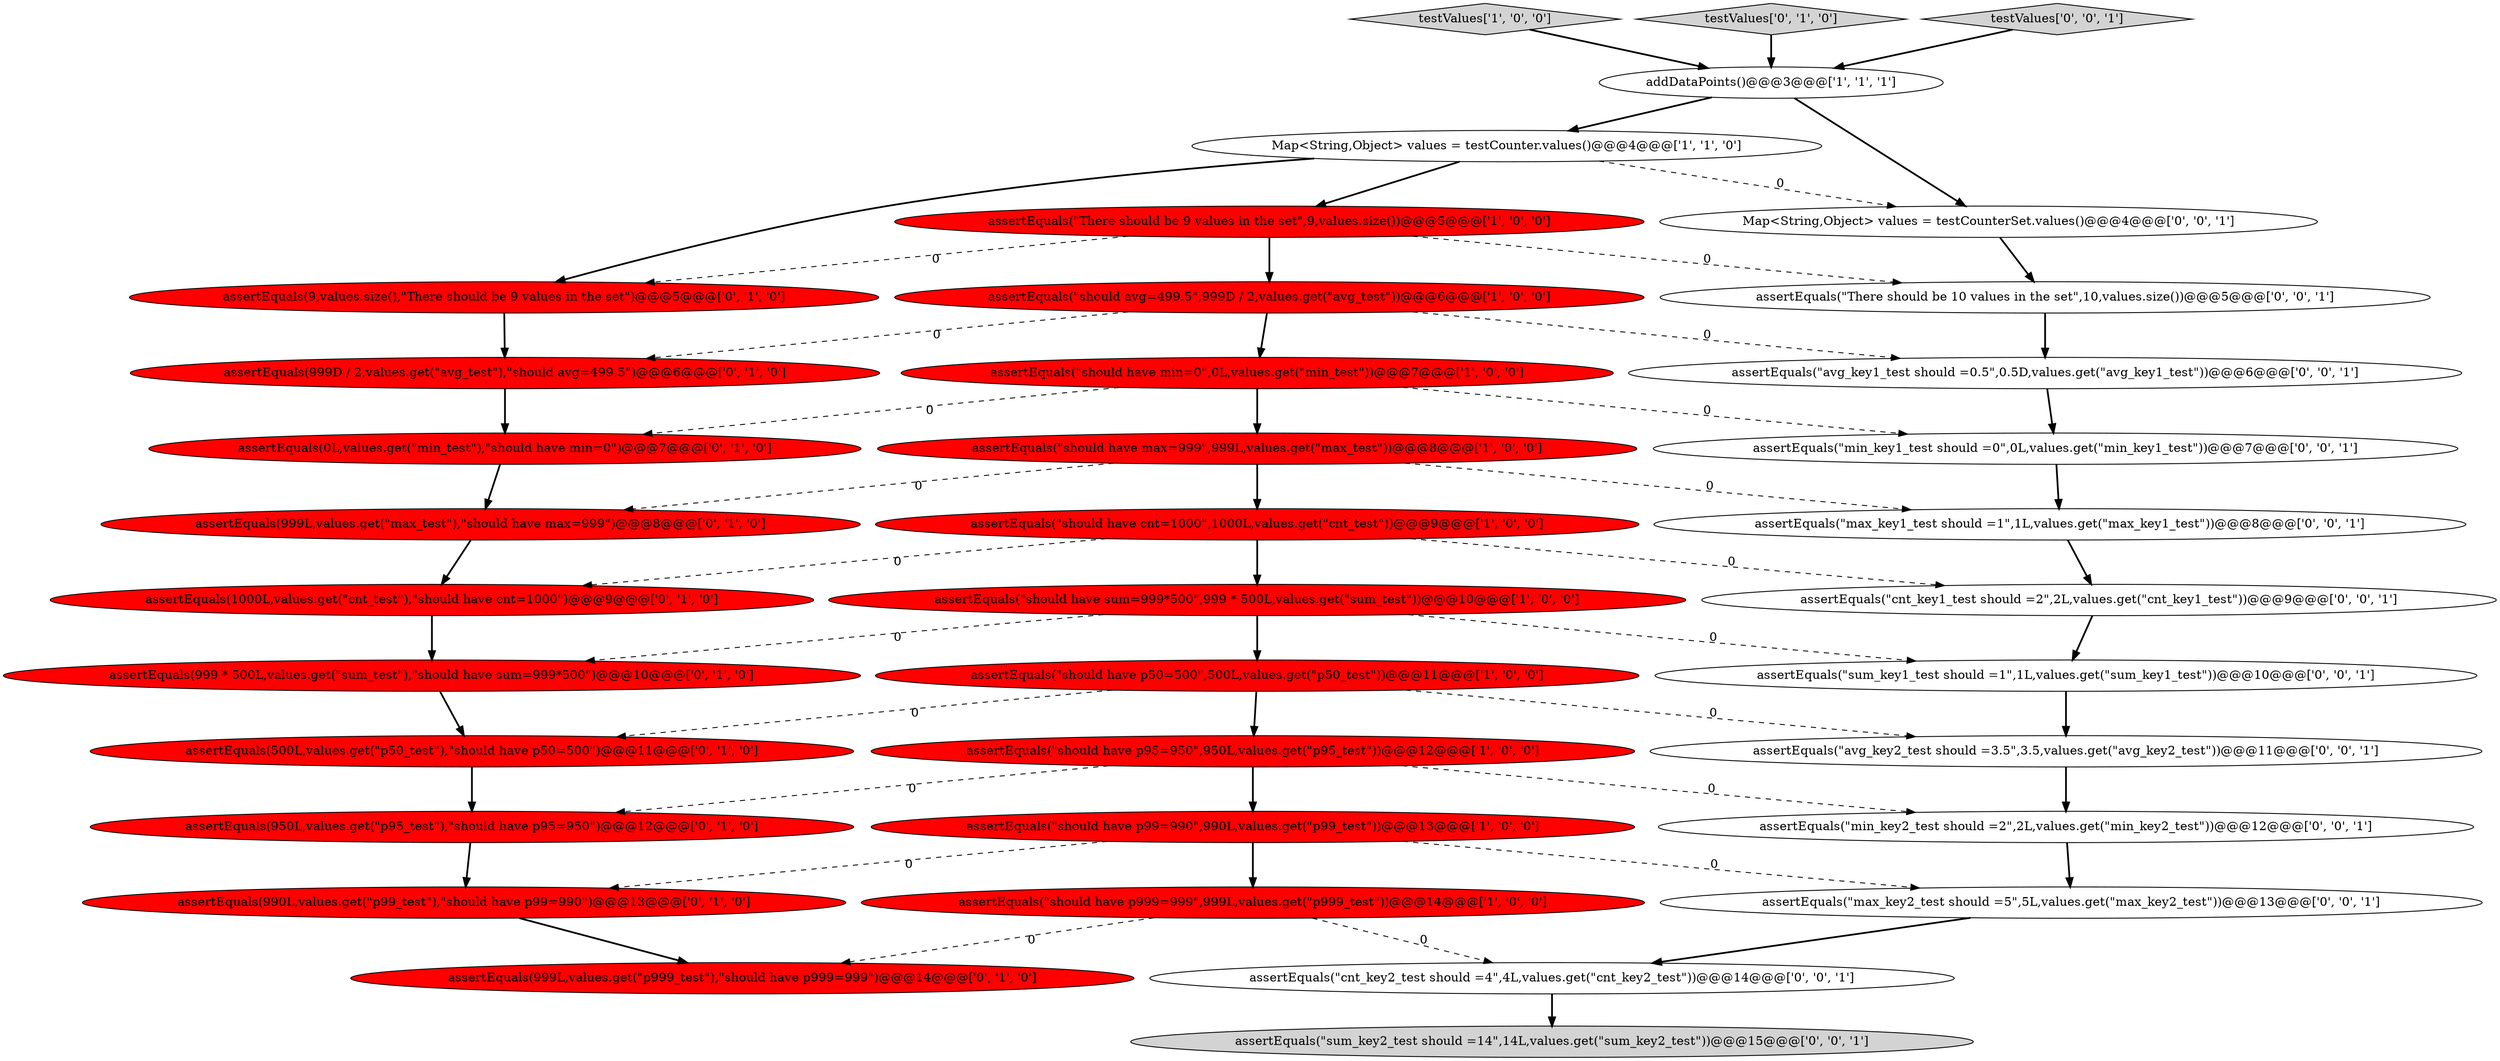 digraph {
17 [style = filled, label = "assertEquals(999L,values.get(\"max_test\"),\"should have max=999\")@@@8@@@['0', '1', '0']", fillcolor = red, shape = ellipse image = "AAA1AAABBB2BBB"];
18 [style = filled, label = "assertEquals(950L,values.get(\"p95_test\"),\"should have p95=950\")@@@12@@@['0', '1', '0']", fillcolor = red, shape = ellipse image = "AAA1AAABBB2BBB"];
14 [style = filled, label = "assertEquals(999D / 2,values.get(\"avg_test\"),\"should avg=499.5\")@@@6@@@['0', '1', '0']", fillcolor = red, shape = ellipse image = "AAA1AAABBB2BBB"];
4 [style = filled, label = "testValues['1', '0', '0']", fillcolor = lightgray, shape = diamond image = "AAA0AAABBB1BBB"];
24 [style = filled, label = "assertEquals(\"max_key1_test should =1\",1L,values.get(\"max_key1_test\"))@@@8@@@['0', '0', '1']", fillcolor = white, shape = ellipse image = "AAA0AAABBB3BBB"];
5 [style = filled, label = "assertEquals(\"should avg=499.5\",999D / 2,values.get(\"avg_test\"))@@@6@@@['1', '0', '0']", fillcolor = red, shape = ellipse image = "AAA1AAABBB1BBB"];
3 [style = filled, label = "assertEquals(\"should have p99=990\",990L,values.get(\"p99_test\"))@@@13@@@['1', '0', '0']", fillcolor = red, shape = ellipse image = "AAA1AAABBB1BBB"];
1 [style = filled, label = "Map<String,Object> values = testCounter.values()@@@4@@@['1', '1', '0']", fillcolor = white, shape = ellipse image = "AAA0AAABBB1BBB"];
15 [style = filled, label = "assertEquals(500L,values.get(\"p50_test\"),\"should have p50=500\")@@@11@@@['0', '1', '0']", fillcolor = red, shape = ellipse image = "AAA1AAABBB2BBB"];
10 [style = filled, label = "assertEquals(\"should have max=999\",999L,values.get(\"max_test\"))@@@8@@@['1', '0', '0']", fillcolor = red, shape = ellipse image = "AAA1AAABBB1BBB"];
9 [style = filled, label = "assertEquals(\"should have p95=950\",950L,values.get(\"p95_test\"))@@@12@@@['1', '0', '0']", fillcolor = red, shape = ellipse image = "AAA1AAABBB1BBB"];
36 [style = filled, label = "assertEquals(\"avg_key2_test should =3.5\",3.5,values.get(\"avg_key2_test\"))@@@11@@@['0', '0', '1']", fillcolor = white, shape = ellipse image = "AAA0AAABBB3BBB"];
28 [style = filled, label = "assertEquals(\"avg_key1_test should =0.5\",0.5D,values.get(\"avg_key1_test\"))@@@6@@@['0', '0', '1']", fillcolor = white, shape = ellipse image = "AAA0AAABBB3BBB"];
0 [style = filled, label = "assertEquals(\"should have p999=999\",999L,values.get(\"p999_test\"))@@@14@@@['1', '0', '0']", fillcolor = red, shape = ellipse image = "AAA1AAABBB1BBB"];
25 [style = filled, label = "assertEquals(\"min_key2_test should =2\",2L,values.get(\"min_key2_test\"))@@@12@@@['0', '0', '1']", fillcolor = white, shape = ellipse image = "AAA0AAABBB3BBB"];
16 [style = filled, label = "testValues['0', '1', '0']", fillcolor = lightgray, shape = diamond image = "AAA0AAABBB2BBB"];
19 [style = filled, label = "assertEquals(999L,values.get(\"p999_test\"),\"should have p999=999\")@@@14@@@['0', '1', '0']", fillcolor = red, shape = ellipse image = "AAA1AAABBB2BBB"];
2 [style = filled, label = "assertEquals(\"should have sum=999*500\",999 * 500L,values.get(\"sum_test\"))@@@10@@@['1', '0', '0']", fillcolor = red, shape = ellipse image = "AAA1AAABBB1BBB"];
13 [style = filled, label = "assertEquals(0L,values.get(\"min_test\"),\"should have min=0\")@@@7@@@['0', '1', '0']", fillcolor = red, shape = ellipse image = "AAA1AAABBB2BBB"];
32 [style = filled, label = "assertEquals(\"sum_key1_test should =1\",1L,values.get(\"sum_key1_test\"))@@@10@@@['0', '0', '1']", fillcolor = white, shape = ellipse image = "AAA0AAABBB3BBB"];
34 [style = filled, label = "assertEquals(\"cnt_key1_test should =2\",2L,values.get(\"cnt_key1_test\"))@@@9@@@['0', '0', '1']", fillcolor = white, shape = ellipse image = "AAA0AAABBB3BBB"];
35 [style = filled, label = "assertEquals(\"sum_key2_test should =14\",14L,values.get(\"sum_key2_test\"))@@@15@@@['0', '0', '1']", fillcolor = lightgray, shape = ellipse image = "AAA0AAABBB3BBB"];
11 [style = filled, label = "assertEquals(\"should have cnt=1000\",1000L,values.get(\"cnt_test\"))@@@9@@@['1', '0', '0']", fillcolor = red, shape = ellipse image = "AAA1AAABBB1BBB"];
31 [style = filled, label = "assertEquals(\"max_key2_test should =5\",5L,values.get(\"max_key2_test\"))@@@13@@@['0', '0', '1']", fillcolor = white, shape = ellipse image = "AAA0AAABBB3BBB"];
7 [style = filled, label = "assertEquals(\"There should be 9 values in the set\",9,values.size())@@@5@@@['1', '0', '0']", fillcolor = red, shape = ellipse image = "AAA1AAABBB1BBB"];
26 [style = filled, label = "Map<String,Object> values = testCounterSet.values()@@@4@@@['0', '0', '1']", fillcolor = white, shape = ellipse image = "AAA0AAABBB3BBB"];
33 [style = filled, label = "assertEquals(\"min_key1_test should =0\",0L,values.get(\"min_key1_test\"))@@@7@@@['0', '0', '1']", fillcolor = white, shape = ellipse image = "AAA0AAABBB3BBB"];
8 [style = filled, label = "assertEquals(\"should have p50=500\",500L,values.get(\"p50_test\"))@@@11@@@['1', '0', '0']", fillcolor = red, shape = ellipse image = "AAA1AAABBB1BBB"];
22 [style = filled, label = "assertEquals(999 * 500L,values.get(\"sum_test\"),\"should have sum=999*500\")@@@10@@@['0', '1', '0']", fillcolor = red, shape = ellipse image = "AAA1AAABBB2BBB"];
30 [style = filled, label = "assertEquals(\"cnt_key2_test should =4\",4L,values.get(\"cnt_key2_test\"))@@@14@@@['0', '0', '1']", fillcolor = white, shape = ellipse image = "AAA0AAABBB3BBB"];
27 [style = filled, label = "testValues['0', '0', '1']", fillcolor = lightgray, shape = diamond image = "AAA0AAABBB3BBB"];
20 [style = filled, label = "assertEquals(1000L,values.get(\"cnt_test\"),\"should have cnt=1000\")@@@9@@@['0', '1', '0']", fillcolor = red, shape = ellipse image = "AAA1AAABBB2BBB"];
6 [style = filled, label = "addDataPoints()@@@3@@@['1', '1', '1']", fillcolor = white, shape = ellipse image = "AAA0AAABBB1BBB"];
12 [style = filled, label = "assertEquals(\"should have min=0\",0L,values.get(\"min_test\"))@@@7@@@['1', '0', '0']", fillcolor = red, shape = ellipse image = "AAA1AAABBB1BBB"];
21 [style = filled, label = "assertEquals(990L,values.get(\"p99_test\"),\"should have p99=990\")@@@13@@@['0', '1', '0']", fillcolor = red, shape = ellipse image = "AAA1AAABBB2BBB"];
29 [style = filled, label = "assertEquals(\"There should be 10 values in the set\",10,values.size())@@@5@@@['0', '0', '1']", fillcolor = white, shape = ellipse image = "AAA0AAABBB3BBB"];
23 [style = filled, label = "assertEquals(9,values.size(),\"There should be 9 values in the set\")@@@5@@@['0', '1', '0']", fillcolor = red, shape = ellipse image = "AAA1AAABBB2BBB"];
5->14 [style = dashed, label="0"];
22->15 [style = bold, label=""];
6->26 [style = bold, label=""];
7->23 [style = dashed, label="0"];
11->20 [style = dashed, label="0"];
12->33 [style = dashed, label="0"];
21->19 [style = bold, label=""];
3->21 [style = dashed, label="0"];
4->6 [style = bold, label=""];
1->26 [style = dashed, label="0"];
3->31 [style = dashed, label="0"];
0->19 [style = dashed, label="0"];
9->18 [style = dashed, label="0"];
16->6 [style = bold, label=""];
26->29 [style = bold, label=""];
8->15 [style = dashed, label="0"];
11->34 [style = dashed, label="0"];
2->32 [style = dashed, label="0"];
24->34 [style = bold, label=""];
8->36 [style = dashed, label="0"];
1->7 [style = bold, label=""];
15->18 [style = bold, label=""];
27->6 [style = bold, label=""];
11->2 [style = bold, label=""];
1->23 [style = bold, label=""];
3->0 [style = bold, label=""];
20->22 [style = bold, label=""];
25->31 [style = bold, label=""];
23->14 [style = bold, label=""];
29->28 [style = bold, label=""];
6->1 [style = bold, label=""];
13->17 [style = bold, label=""];
7->5 [style = bold, label=""];
12->10 [style = bold, label=""];
36->25 [style = bold, label=""];
5->28 [style = dashed, label="0"];
30->35 [style = bold, label=""];
28->33 [style = bold, label=""];
5->12 [style = bold, label=""];
33->24 [style = bold, label=""];
9->25 [style = dashed, label="0"];
31->30 [style = bold, label=""];
0->30 [style = dashed, label="0"];
8->9 [style = bold, label=""];
10->17 [style = dashed, label="0"];
9->3 [style = bold, label=""];
32->36 [style = bold, label=""];
34->32 [style = bold, label=""];
7->29 [style = dashed, label="0"];
12->13 [style = dashed, label="0"];
14->13 [style = bold, label=""];
18->21 [style = bold, label=""];
2->22 [style = dashed, label="0"];
10->24 [style = dashed, label="0"];
2->8 [style = bold, label=""];
17->20 [style = bold, label=""];
10->11 [style = bold, label=""];
}
